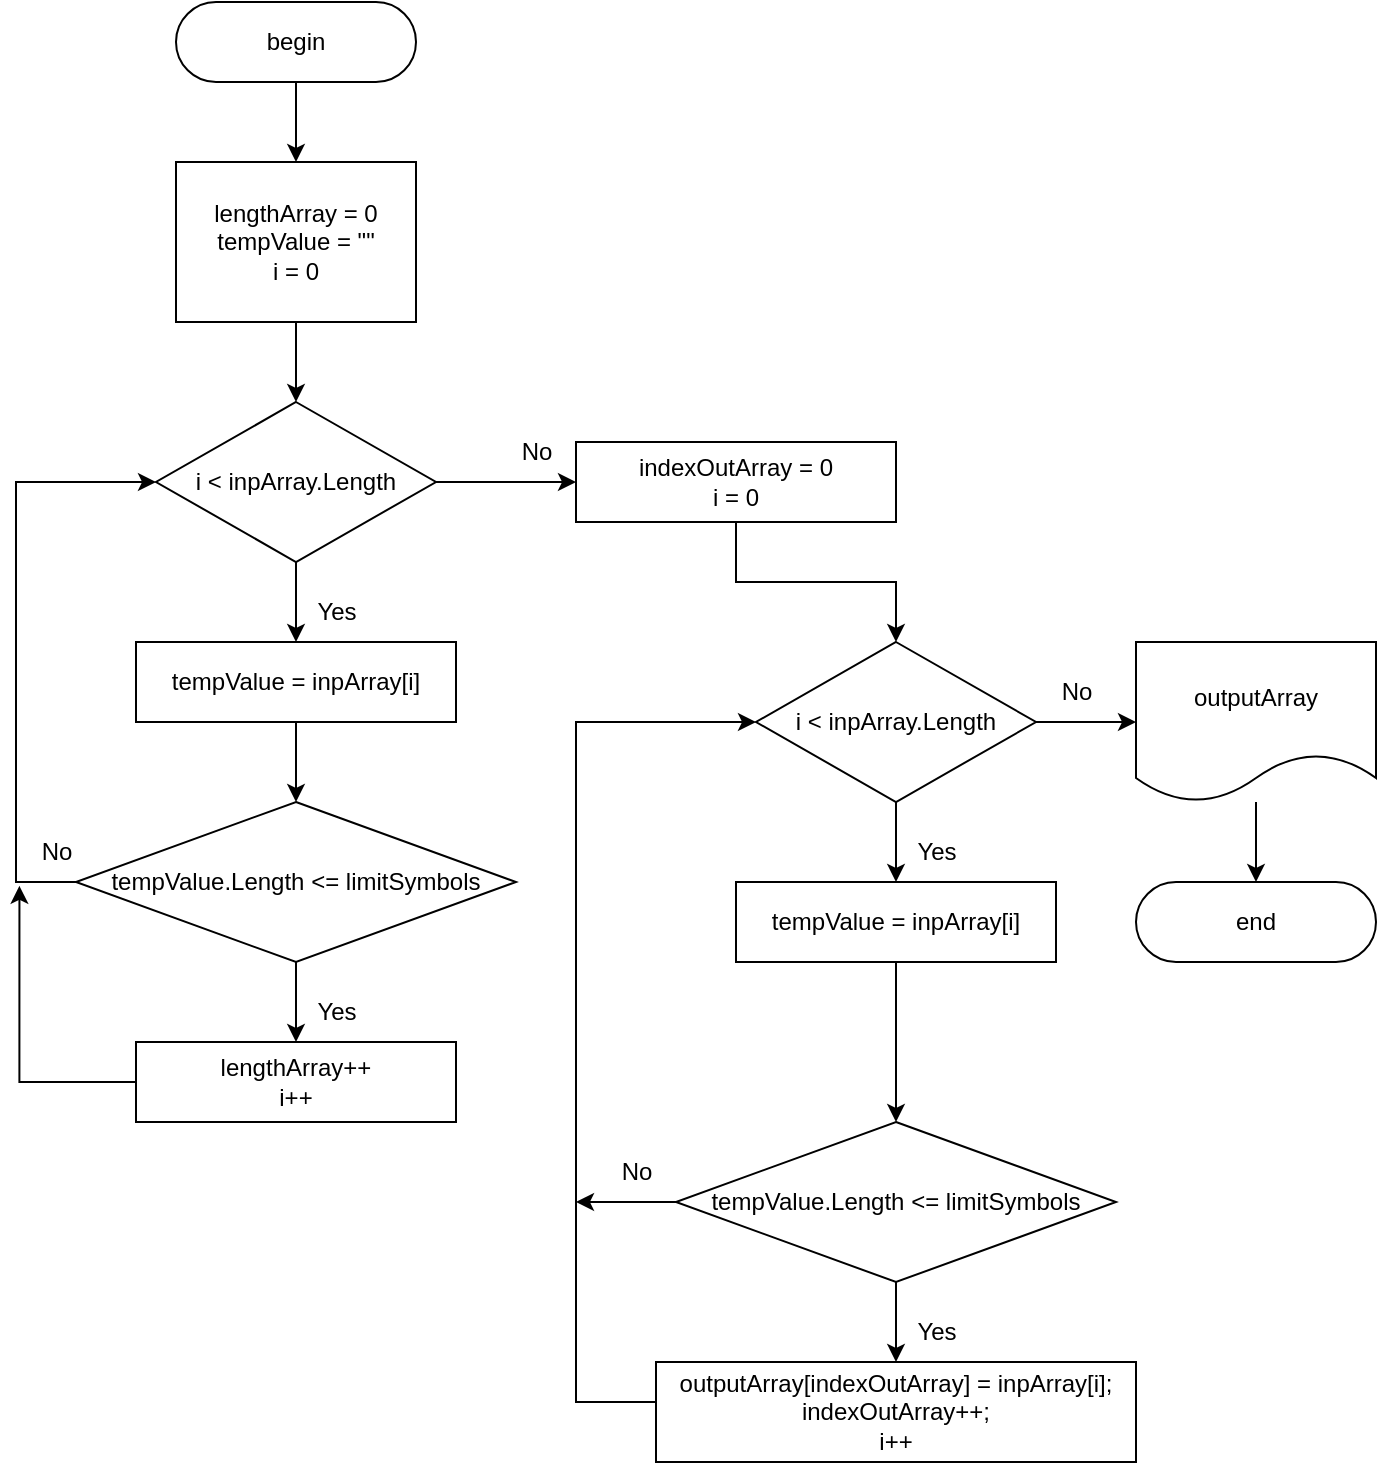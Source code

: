 <mxfile version="20.7.4" type="device"><diagram id="speFopn87fmgW8zS_ARI" name="Страница 1"><mxGraphModel dx="1259" dy="686" grid="1" gridSize="10" guides="1" tooltips="1" connect="1" arrows="1" fold="1" page="1" pageScale="1" pageWidth="827" pageHeight="1169" math="0" shadow="0"><root><mxCell id="0"/><mxCell id="1" parent="0"/><mxCell id="cnLtD0_usQsupRkC8tYa-4" value="" style="edgeStyle=orthogonalEdgeStyle;rounded=0;orthogonalLoop=1;jettySize=auto;html=1;" edge="1" parent="1" source="cnLtD0_usQsupRkC8tYa-2" target="cnLtD0_usQsupRkC8tYa-3"><mxGeometry relative="1" as="geometry"/></mxCell><mxCell id="cnLtD0_usQsupRkC8tYa-2" value="begin" style="rounded=1;whiteSpace=wrap;html=1;arcSize=50;" vertex="1" parent="1"><mxGeometry x="120" y="40" width="120" height="40" as="geometry"/></mxCell><mxCell id="cnLtD0_usQsupRkC8tYa-6" value="" style="edgeStyle=orthogonalEdgeStyle;rounded=0;orthogonalLoop=1;jettySize=auto;html=1;" edge="1" parent="1" source="cnLtD0_usQsupRkC8tYa-3" target="cnLtD0_usQsupRkC8tYa-5"><mxGeometry relative="1" as="geometry"/></mxCell><mxCell id="cnLtD0_usQsupRkC8tYa-3" value="lengthArray = 0&lt;br&gt;tempValue = &quot;&quot;&lt;br&gt;i = 0" style="rounded=0;whiteSpace=wrap;html=1;" vertex="1" parent="1"><mxGeometry x="120" y="120" width="120" height="80" as="geometry"/></mxCell><mxCell id="cnLtD0_usQsupRkC8tYa-8" value="" style="edgeStyle=orthogonalEdgeStyle;rounded=0;orthogonalLoop=1;jettySize=auto;html=1;" edge="1" parent="1" source="cnLtD0_usQsupRkC8tYa-5" target="cnLtD0_usQsupRkC8tYa-7"><mxGeometry relative="1" as="geometry"/></mxCell><mxCell id="cnLtD0_usQsupRkC8tYa-19" value="" style="edgeStyle=orthogonalEdgeStyle;rounded=0;orthogonalLoop=1;jettySize=auto;html=1;" edge="1" parent="1" source="cnLtD0_usQsupRkC8tYa-5" target="cnLtD0_usQsupRkC8tYa-18"><mxGeometry relative="1" as="geometry"/></mxCell><mxCell id="cnLtD0_usQsupRkC8tYa-5" value="i &amp;lt;&amp;nbsp;inpArray.Length" style="rhombus;whiteSpace=wrap;html=1;" vertex="1" parent="1"><mxGeometry x="110" y="240" width="140" height="80" as="geometry"/></mxCell><mxCell id="cnLtD0_usQsupRkC8tYa-11" value="" style="edgeStyle=orthogonalEdgeStyle;rounded=0;orthogonalLoop=1;jettySize=auto;html=1;" edge="1" parent="1" source="cnLtD0_usQsupRkC8tYa-7" target="cnLtD0_usQsupRkC8tYa-10"><mxGeometry relative="1" as="geometry"/></mxCell><mxCell id="cnLtD0_usQsupRkC8tYa-7" value="tempValue = inpArray[i]" style="rounded=0;whiteSpace=wrap;html=1;" vertex="1" parent="1"><mxGeometry x="100" y="360" width="160" height="40" as="geometry"/></mxCell><mxCell id="cnLtD0_usQsupRkC8tYa-9" value="Yes" style="text;html=1;align=center;verticalAlign=middle;resizable=0;points=[];autosize=1;strokeColor=none;fillColor=none;" vertex="1" parent="1"><mxGeometry x="180" y="330" width="40" height="30" as="geometry"/></mxCell><mxCell id="cnLtD0_usQsupRkC8tYa-15" value="" style="edgeStyle=orthogonalEdgeStyle;rounded=0;orthogonalLoop=1;jettySize=auto;html=1;" edge="1" parent="1" source="cnLtD0_usQsupRkC8tYa-10" target="cnLtD0_usQsupRkC8tYa-14"><mxGeometry relative="1" as="geometry"/></mxCell><mxCell id="cnLtD0_usQsupRkC8tYa-22" style="edgeStyle=orthogonalEdgeStyle;rounded=0;orthogonalLoop=1;jettySize=auto;html=1;entryX=0;entryY=0.5;entryDx=0;entryDy=0;" edge="1" parent="1" source="cnLtD0_usQsupRkC8tYa-10" target="cnLtD0_usQsupRkC8tYa-5"><mxGeometry relative="1" as="geometry"><mxPoint x="40" y="280" as="targetPoint"/><Array as="points"><mxPoint x="40" y="480"/><mxPoint x="40" y="280"/></Array></mxGeometry></mxCell><mxCell id="cnLtD0_usQsupRkC8tYa-10" value="tempValue.Length &amp;lt;= limitSymbols" style="rhombus;whiteSpace=wrap;html=1;" vertex="1" parent="1"><mxGeometry x="70" y="440" width="220" height="80" as="geometry"/></mxCell><mxCell id="cnLtD0_usQsupRkC8tYa-24" style="edgeStyle=orthogonalEdgeStyle;rounded=0;orthogonalLoop=1;jettySize=auto;html=1;entryX=0.043;entryY=1.064;entryDx=0;entryDy=0;entryPerimeter=0;" edge="1" parent="1" source="cnLtD0_usQsupRkC8tYa-14" target="cnLtD0_usQsupRkC8tYa-23"><mxGeometry relative="1" as="geometry"/></mxCell><mxCell id="cnLtD0_usQsupRkC8tYa-14" value="lengthArray++&lt;br&gt;i++" style="rounded=0;whiteSpace=wrap;html=1;" vertex="1" parent="1"><mxGeometry x="100" y="560" width="160" height="40" as="geometry"/></mxCell><mxCell id="cnLtD0_usQsupRkC8tYa-16" value="Yes" style="text;html=1;align=center;verticalAlign=middle;resizable=0;points=[];autosize=1;strokeColor=none;fillColor=none;" vertex="1" parent="1"><mxGeometry x="180" y="530" width="40" height="30" as="geometry"/></mxCell><mxCell id="cnLtD0_usQsupRkC8tYa-26" value="" style="edgeStyle=orthogonalEdgeStyle;rounded=0;orthogonalLoop=1;jettySize=auto;html=1;" edge="1" parent="1" source="cnLtD0_usQsupRkC8tYa-18" target="cnLtD0_usQsupRkC8tYa-25"><mxGeometry relative="1" as="geometry"/></mxCell><mxCell id="cnLtD0_usQsupRkC8tYa-18" value="indexOutArray = 0&lt;br&gt;i = 0" style="rounded=0;whiteSpace=wrap;html=1;" vertex="1" parent="1"><mxGeometry x="320" y="260" width="160" height="40" as="geometry"/></mxCell><mxCell id="cnLtD0_usQsupRkC8tYa-20" value="No" style="text;html=1;align=center;verticalAlign=middle;resizable=0;points=[];autosize=1;strokeColor=none;fillColor=none;" vertex="1" parent="1"><mxGeometry x="280" y="250" width="40" height="30" as="geometry"/></mxCell><mxCell id="cnLtD0_usQsupRkC8tYa-23" value="No" style="text;html=1;align=center;verticalAlign=middle;resizable=0;points=[];autosize=1;strokeColor=none;fillColor=none;" vertex="1" parent="1"><mxGeometry x="40" y="450" width="40" height="30" as="geometry"/></mxCell><mxCell id="cnLtD0_usQsupRkC8tYa-28" value="" style="edgeStyle=orthogonalEdgeStyle;rounded=0;orthogonalLoop=1;jettySize=auto;html=1;" edge="1" parent="1" source="cnLtD0_usQsupRkC8tYa-25" target="cnLtD0_usQsupRkC8tYa-27"><mxGeometry relative="1" as="geometry"/></mxCell><mxCell id="cnLtD0_usQsupRkC8tYa-39" value="" style="edgeStyle=orthogonalEdgeStyle;rounded=0;orthogonalLoop=1;jettySize=auto;html=1;" edge="1" parent="1" source="cnLtD0_usQsupRkC8tYa-25" target="cnLtD0_usQsupRkC8tYa-38"><mxGeometry relative="1" as="geometry"/></mxCell><mxCell id="cnLtD0_usQsupRkC8tYa-25" value="i &amp;lt;&amp;nbsp;inpArray.Length" style="rhombus;whiteSpace=wrap;html=1;" vertex="1" parent="1"><mxGeometry x="410" y="360" width="140" height="80" as="geometry"/></mxCell><mxCell id="cnLtD0_usQsupRkC8tYa-31" value="" style="edgeStyle=orthogonalEdgeStyle;rounded=0;orthogonalLoop=1;jettySize=auto;html=1;" edge="1" parent="1" source="cnLtD0_usQsupRkC8tYa-27" target="cnLtD0_usQsupRkC8tYa-30"><mxGeometry relative="1" as="geometry"/></mxCell><mxCell id="cnLtD0_usQsupRkC8tYa-27" value="tempValue = inpArray[i]" style="rounded=0;whiteSpace=wrap;html=1;" vertex="1" parent="1"><mxGeometry x="400" y="480" width="160" height="40" as="geometry"/></mxCell><mxCell id="cnLtD0_usQsupRkC8tYa-29" value="Yes" style="text;html=1;align=center;verticalAlign=middle;resizable=0;points=[];autosize=1;strokeColor=none;fillColor=none;" vertex="1" parent="1"><mxGeometry x="480" y="450" width="40" height="30" as="geometry"/></mxCell><mxCell id="cnLtD0_usQsupRkC8tYa-33" value="" style="edgeStyle=orthogonalEdgeStyle;rounded=0;orthogonalLoop=1;jettySize=auto;html=1;" edge="1" parent="1" source="cnLtD0_usQsupRkC8tYa-30" target="cnLtD0_usQsupRkC8tYa-32"><mxGeometry relative="1" as="geometry"/></mxCell><mxCell id="cnLtD0_usQsupRkC8tYa-36" style="edgeStyle=orthogonalEdgeStyle;rounded=0;orthogonalLoop=1;jettySize=auto;html=1;exitX=0;exitY=0.5;exitDx=0;exitDy=0;" edge="1" parent="1" source="cnLtD0_usQsupRkC8tYa-30"><mxGeometry relative="1" as="geometry"><mxPoint x="320" y="640" as="targetPoint"/></mxGeometry></mxCell><mxCell id="cnLtD0_usQsupRkC8tYa-30" value="tempValue.Length &amp;lt;= limitSymbols" style="rhombus;whiteSpace=wrap;html=1;" vertex="1" parent="1"><mxGeometry x="370" y="600" width="220" height="80" as="geometry"/></mxCell><mxCell id="cnLtD0_usQsupRkC8tYa-35" style="edgeStyle=orthogonalEdgeStyle;rounded=0;orthogonalLoop=1;jettySize=auto;html=1;entryX=0;entryY=0.5;entryDx=0;entryDy=0;" edge="1" parent="1" source="cnLtD0_usQsupRkC8tYa-32" target="cnLtD0_usQsupRkC8tYa-25"><mxGeometry relative="1" as="geometry"><Array as="points"><mxPoint x="320" y="740"/><mxPoint x="320" y="400"/></Array></mxGeometry></mxCell><mxCell id="cnLtD0_usQsupRkC8tYa-32" value="&lt;div&gt;outputArray[indexOutArray] = inpArray[i];&lt;/div&gt;&lt;div&gt;&lt;span style=&quot;&quot;&gt;&#9;&#9;&#9;&lt;/span&gt;indexOutArray++;&lt;br&gt;i++&lt;br&gt;&lt;/div&gt;" style="rounded=0;whiteSpace=wrap;html=1;" vertex="1" parent="1"><mxGeometry x="360" y="720" width="240" height="50" as="geometry"/></mxCell><mxCell id="cnLtD0_usQsupRkC8tYa-34" value="Yes" style="text;html=1;align=center;verticalAlign=middle;resizable=0;points=[];autosize=1;strokeColor=none;fillColor=none;" vertex="1" parent="1"><mxGeometry x="480" y="690" width="40" height="30" as="geometry"/></mxCell><mxCell id="cnLtD0_usQsupRkC8tYa-37" value="No" style="text;html=1;align=center;verticalAlign=middle;resizable=0;points=[];autosize=1;strokeColor=none;fillColor=none;" vertex="1" parent="1"><mxGeometry x="330" y="610" width="40" height="30" as="geometry"/></mxCell><mxCell id="cnLtD0_usQsupRkC8tYa-42" value="" style="edgeStyle=orthogonalEdgeStyle;rounded=0;orthogonalLoop=1;jettySize=auto;html=1;" edge="1" parent="1" source="cnLtD0_usQsupRkC8tYa-38" target="cnLtD0_usQsupRkC8tYa-41"><mxGeometry relative="1" as="geometry"/></mxCell><mxCell id="cnLtD0_usQsupRkC8tYa-38" value="outputArray" style="shape=document;whiteSpace=wrap;html=1;boundedLbl=1;" vertex="1" parent="1"><mxGeometry x="600" y="360" width="120" height="80" as="geometry"/></mxCell><mxCell id="cnLtD0_usQsupRkC8tYa-40" value="No" style="text;html=1;align=center;verticalAlign=middle;resizable=0;points=[];autosize=1;strokeColor=none;fillColor=none;" vertex="1" parent="1"><mxGeometry x="550" y="370" width="40" height="30" as="geometry"/></mxCell><mxCell id="cnLtD0_usQsupRkC8tYa-41" value="end" style="rounded=1;whiteSpace=wrap;html=1;arcSize=50;" vertex="1" parent="1"><mxGeometry x="600" y="480" width="120" height="40" as="geometry"/></mxCell></root></mxGraphModel></diagram></mxfile>